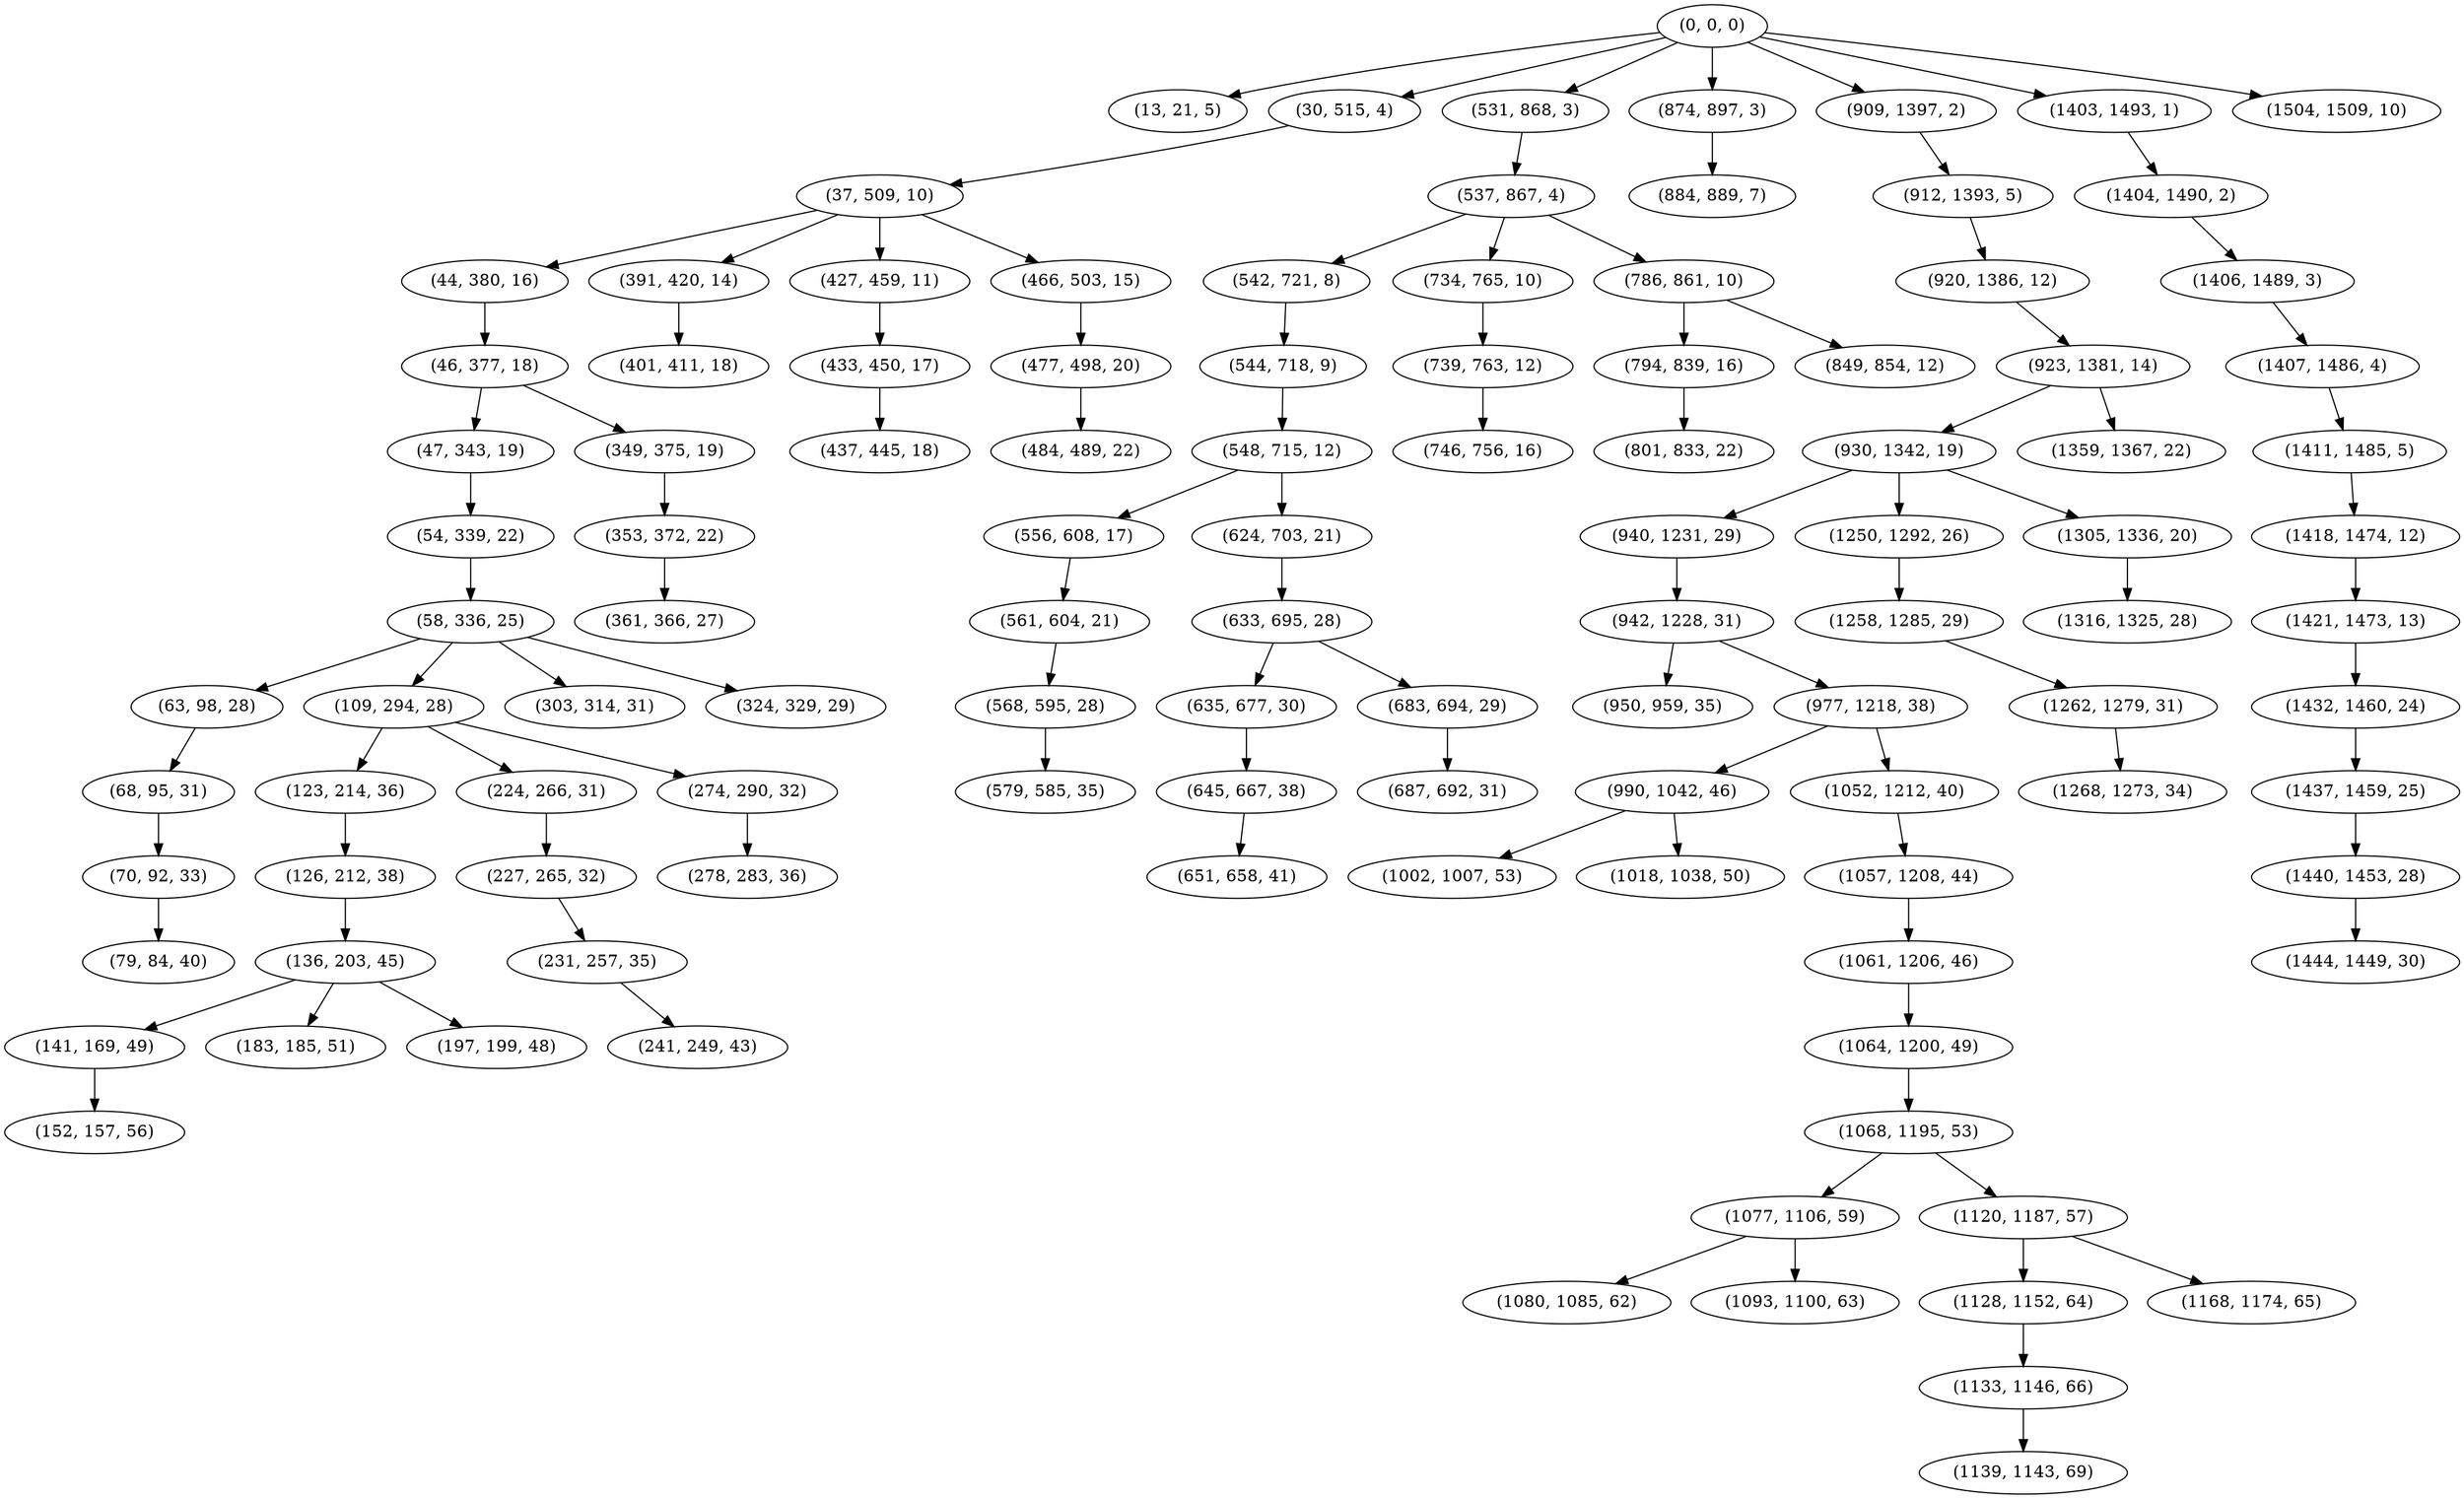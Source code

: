 digraph tree {
    "(0, 0, 0)";
    "(13, 21, 5)";
    "(30, 515, 4)";
    "(37, 509, 10)";
    "(44, 380, 16)";
    "(46, 377, 18)";
    "(47, 343, 19)";
    "(54, 339, 22)";
    "(58, 336, 25)";
    "(63, 98, 28)";
    "(68, 95, 31)";
    "(70, 92, 33)";
    "(79, 84, 40)";
    "(109, 294, 28)";
    "(123, 214, 36)";
    "(126, 212, 38)";
    "(136, 203, 45)";
    "(141, 169, 49)";
    "(152, 157, 56)";
    "(183, 185, 51)";
    "(197, 199, 48)";
    "(224, 266, 31)";
    "(227, 265, 32)";
    "(231, 257, 35)";
    "(241, 249, 43)";
    "(274, 290, 32)";
    "(278, 283, 36)";
    "(303, 314, 31)";
    "(324, 329, 29)";
    "(349, 375, 19)";
    "(353, 372, 22)";
    "(361, 366, 27)";
    "(391, 420, 14)";
    "(401, 411, 18)";
    "(427, 459, 11)";
    "(433, 450, 17)";
    "(437, 445, 18)";
    "(466, 503, 15)";
    "(477, 498, 20)";
    "(484, 489, 22)";
    "(531, 868, 3)";
    "(537, 867, 4)";
    "(542, 721, 8)";
    "(544, 718, 9)";
    "(548, 715, 12)";
    "(556, 608, 17)";
    "(561, 604, 21)";
    "(568, 595, 28)";
    "(579, 585, 35)";
    "(624, 703, 21)";
    "(633, 695, 28)";
    "(635, 677, 30)";
    "(645, 667, 38)";
    "(651, 658, 41)";
    "(683, 694, 29)";
    "(687, 692, 31)";
    "(734, 765, 10)";
    "(739, 763, 12)";
    "(746, 756, 16)";
    "(786, 861, 10)";
    "(794, 839, 16)";
    "(801, 833, 22)";
    "(849, 854, 12)";
    "(874, 897, 3)";
    "(884, 889, 7)";
    "(909, 1397, 2)";
    "(912, 1393, 5)";
    "(920, 1386, 12)";
    "(923, 1381, 14)";
    "(930, 1342, 19)";
    "(940, 1231, 29)";
    "(942, 1228, 31)";
    "(950, 959, 35)";
    "(977, 1218, 38)";
    "(990, 1042, 46)";
    "(1002, 1007, 53)";
    "(1018, 1038, 50)";
    "(1052, 1212, 40)";
    "(1057, 1208, 44)";
    "(1061, 1206, 46)";
    "(1064, 1200, 49)";
    "(1068, 1195, 53)";
    "(1077, 1106, 59)";
    "(1080, 1085, 62)";
    "(1093, 1100, 63)";
    "(1120, 1187, 57)";
    "(1128, 1152, 64)";
    "(1133, 1146, 66)";
    "(1139, 1143, 69)";
    "(1168, 1174, 65)";
    "(1250, 1292, 26)";
    "(1258, 1285, 29)";
    "(1262, 1279, 31)";
    "(1268, 1273, 34)";
    "(1305, 1336, 20)";
    "(1316, 1325, 28)";
    "(1359, 1367, 22)";
    "(1403, 1493, 1)";
    "(1404, 1490, 2)";
    "(1406, 1489, 3)";
    "(1407, 1486, 4)";
    "(1411, 1485, 5)";
    "(1418, 1474, 12)";
    "(1421, 1473, 13)";
    "(1432, 1460, 24)";
    "(1437, 1459, 25)";
    "(1440, 1453, 28)";
    "(1444, 1449, 30)";
    "(1504, 1509, 10)";
    "(0, 0, 0)" -> "(13, 21, 5)";
    "(0, 0, 0)" -> "(30, 515, 4)";
    "(0, 0, 0)" -> "(531, 868, 3)";
    "(0, 0, 0)" -> "(874, 897, 3)";
    "(0, 0, 0)" -> "(909, 1397, 2)";
    "(0, 0, 0)" -> "(1403, 1493, 1)";
    "(0, 0, 0)" -> "(1504, 1509, 10)";
    "(30, 515, 4)" -> "(37, 509, 10)";
    "(37, 509, 10)" -> "(44, 380, 16)";
    "(37, 509, 10)" -> "(391, 420, 14)";
    "(37, 509, 10)" -> "(427, 459, 11)";
    "(37, 509, 10)" -> "(466, 503, 15)";
    "(44, 380, 16)" -> "(46, 377, 18)";
    "(46, 377, 18)" -> "(47, 343, 19)";
    "(46, 377, 18)" -> "(349, 375, 19)";
    "(47, 343, 19)" -> "(54, 339, 22)";
    "(54, 339, 22)" -> "(58, 336, 25)";
    "(58, 336, 25)" -> "(63, 98, 28)";
    "(58, 336, 25)" -> "(109, 294, 28)";
    "(58, 336, 25)" -> "(303, 314, 31)";
    "(58, 336, 25)" -> "(324, 329, 29)";
    "(63, 98, 28)" -> "(68, 95, 31)";
    "(68, 95, 31)" -> "(70, 92, 33)";
    "(70, 92, 33)" -> "(79, 84, 40)";
    "(109, 294, 28)" -> "(123, 214, 36)";
    "(109, 294, 28)" -> "(224, 266, 31)";
    "(109, 294, 28)" -> "(274, 290, 32)";
    "(123, 214, 36)" -> "(126, 212, 38)";
    "(126, 212, 38)" -> "(136, 203, 45)";
    "(136, 203, 45)" -> "(141, 169, 49)";
    "(136, 203, 45)" -> "(183, 185, 51)";
    "(136, 203, 45)" -> "(197, 199, 48)";
    "(141, 169, 49)" -> "(152, 157, 56)";
    "(224, 266, 31)" -> "(227, 265, 32)";
    "(227, 265, 32)" -> "(231, 257, 35)";
    "(231, 257, 35)" -> "(241, 249, 43)";
    "(274, 290, 32)" -> "(278, 283, 36)";
    "(349, 375, 19)" -> "(353, 372, 22)";
    "(353, 372, 22)" -> "(361, 366, 27)";
    "(391, 420, 14)" -> "(401, 411, 18)";
    "(427, 459, 11)" -> "(433, 450, 17)";
    "(433, 450, 17)" -> "(437, 445, 18)";
    "(466, 503, 15)" -> "(477, 498, 20)";
    "(477, 498, 20)" -> "(484, 489, 22)";
    "(531, 868, 3)" -> "(537, 867, 4)";
    "(537, 867, 4)" -> "(542, 721, 8)";
    "(537, 867, 4)" -> "(734, 765, 10)";
    "(537, 867, 4)" -> "(786, 861, 10)";
    "(542, 721, 8)" -> "(544, 718, 9)";
    "(544, 718, 9)" -> "(548, 715, 12)";
    "(548, 715, 12)" -> "(556, 608, 17)";
    "(548, 715, 12)" -> "(624, 703, 21)";
    "(556, 608, 17)" -> "(561, 604, 21)";
    "(561, 604, 21)" -> "(568, 595, 28)";
    "(568, 595, 28)" -> "(579, 585, 35)";
    "(624, 703, 21)" -> "(633, 695, 28)";
    "(633, 695, 28)" -> "(635, 677, 30)";
    "(633, 695, 28)" -> "(683, 694, 29)";
    "(635, 677, 30)" -> "(645, 667, 38)";
    "(645, 667, 38)" -> "(651, 658, 41)";
    "(683, 694, 29)" -> "(687, 692, 31)";
    "(734, 765, 10)" -> "(739, 763, 12)";
    "(739, 763, 12)" -> "(746, 756, 16)";
    "(786, 861, 10)" -> "(794, 839, 16)";
    "(786, 861, 10)" -> "(849, 854, 12)";
    "(794, 839, 16)" -> "(801, 833, 22)";
    "(874, 897, 3)" -> "(884, 889, 7)";
    "(909, 1397, 2)" -> "(912, 1393, 5)";
    "(912, 1393, 5)" -> "(920, 1386, 12)";
    "(920, 1386, 12)" -> "(923, 1381, 14)";
    "(923, 1381, 14)" -> "(930, 1342, 19)";
    "(923, 1381, 14)" -> "(1359, 1367, 22)";
    "(930, 1342, 19)" -> "(940, 1231, 29)";
    "(930, 1342, 19)" -> "(1250, 1292, 26)";
    "(930, 1342, 19)" -> "(1305, 1336, 20)";
    "(940, 1231, 29)" -> "(942, 1228, 31)";
    "(942, 1228, 31)" -> "(950, 959, 35)";
    "(942, 1228, 31)" -> "(977, 1218, 38)";
    "(977, 1218, 38)" -> "(990, 1042, 46)";
    "(977, 1218, 38)" -> "(1052, 1212, 40)";
    "(990, 1042, 46)" -> "(1002, 1007, 53)";
    "(990, 1042, 46)" -> "(1018, 1038, 50)";
    "(1052, 1212, 40)" -> "(1057, 1208, 44)";
    "(1057, 1208, 44)" -> "(1061, 1206, 46)";
    "(1061, 1206, 46)" -> "(1064, 1200, 49)";
    "(1064, 1200, 49)" -> "(1068, 1195, 53)";
    "(1068, 1195, 53)" -> "(1077, 1106, 59)";
    "(1068, 1195, 53)" -> "(1120, 1187, 57)";
    "(1077, 1106, 59)" -> "(1080, 1085, 62)";
    "(1077, 1106, 59)" -> "(1093, 1100, 63)";
    "(1120, 1187, 57)" -> "(1128, 1152, 64)";
    "(1120, 1187, 57)" -> "(1168, 1174, 65)";
    "(1128, 1152, 64)" -> "(1133, 1146, 66)";
    "(1133, 1146, 66)" -> "(1139, 1143, 69)";
    "(1250, 1292, 26)" -> "(1258, 1285, 29)";
    "(1258, 1285, 29)" -> "(1262, 1279, 31)";
    "(1262, 1279, 31)" -> "(1268, 1273, 34)";
    "(1305, 1336, 20)" -> "(1316, 1325, 28)";
    "(1403, 1493, 1)" -> "(1404, 1490, 2)";
    "(1404, 1490, 2)" -> "(1406, 1489, 3)";
    "(1406, 1489, 3)" -> "(1407, 1486, 4)";
    "(1407, 1486, 4)" -> "(1411, 1485, 5)";
    "(1411, 1485, 5)" -> "(1418, 1474, 12)";
    "(1418, 1474, 12)" -> "(1421, 1473, 13)";
    "(1421, 1473, 13)" -> "(1432, 1460, 24)";
    "(1432, 1460, 24)" -> "(1437, 1459, 25)";
    "(1437, 1459, 25)" -> "(1440, 1453, 28)";
    "(1440, 1453, 28)" -> "(1444, 1449, 30)";
}
